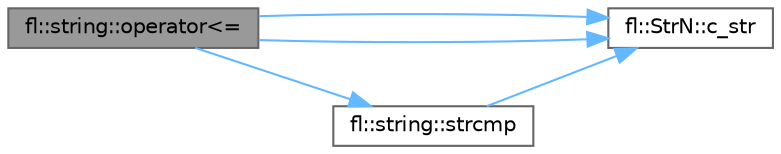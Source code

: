 digraph "fl::string::operator&lt;="
{
 // INTERACTIVE_SVG=YES
 // LATEX_PDF_SIZE
  bgcolor="transparent";
  edge [fontname=Helvetica,fontsize=10,labelfontname=Helvetica,labelfontsize=10];
  node [fontname=Helvetica,fontsize=10,shape=box,height=0.2,width=0.4];
  rankdir="LR";
  Node1 [id="Node000001",label="fl::string::operator\<=",height=0.2,width=0.4,color="gray40", fillcolor="grey60", style="filled", fontcolor="black",tooltip=" "];
  Node1 -> Node2 [id="edge1_Node000001_Node000002",color="steelblue1",style="solid",tooltip=" "];
  Node2 [id="Node000002",label="fl::StrN::c_str",height=0.2,width=0.4,color="grey40", fillcolor="white", style="filled",URL="$dc/d96/classfl_1_1_str_n_a67296b774f8201293edbbabbd1b642cb.html#a67296b774f8201293edbbabbd1b642cb",tooltip=" "];
  Node1 -> Node2 [id="edge2_Node000001_Node000002",color="steelblue1",style="solid",tooltip=" "];
  Node1 -> Node3 [id="edge3_Node000001_Node000003",color="steelblue1",style="solid",tooltip=" "];
  Node3 [id="Node000003",label="fl::string::strcmp",height=0.2,width=0.4,color="grey40", fillcolor="white", style="filled",URL="$d2/db2/classfl_1_1string_ac7089f1c959cb26581c16f694a971fd2.html#ac7089f1c959cb26581c16f694a971fd2",tooltip=" "];
  Node3 -> Node2 [id="edge4_Node000003_Node000002",color="steelblue1",style="solid",tooltip=" "];
}
